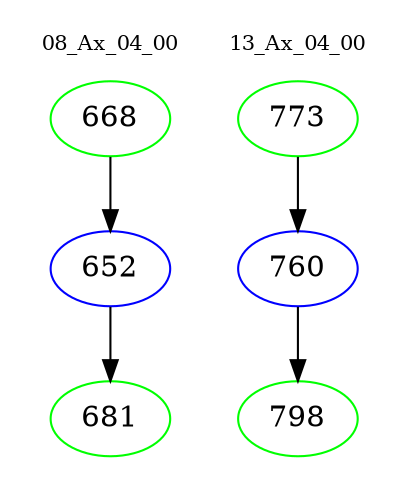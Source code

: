 digraph{
subgraph cluster_0 {
color = white
label = "08_Ax_04_00";
fontsize=10;
T0_668 [label="668", color="green"]
T0_668 -> T0_652 [color="black"]
T0_652 [label="652", color="blue"]
T0_652 -> T0_681 [color="black"]
T0_681 [label="681", color="green"]
}
subgraph cluster_1 {
color = white
label = "13_Ax_04_00";
fontsize=10;
T1_773 [label="773", color="green"]
T1_773 -> T1_760 [color="black"]
T1_760 [label="760", color="blue"]
T1_760 -> T1_798 [color="black"]
T1_798 [label="798", color="green"]
}
}
